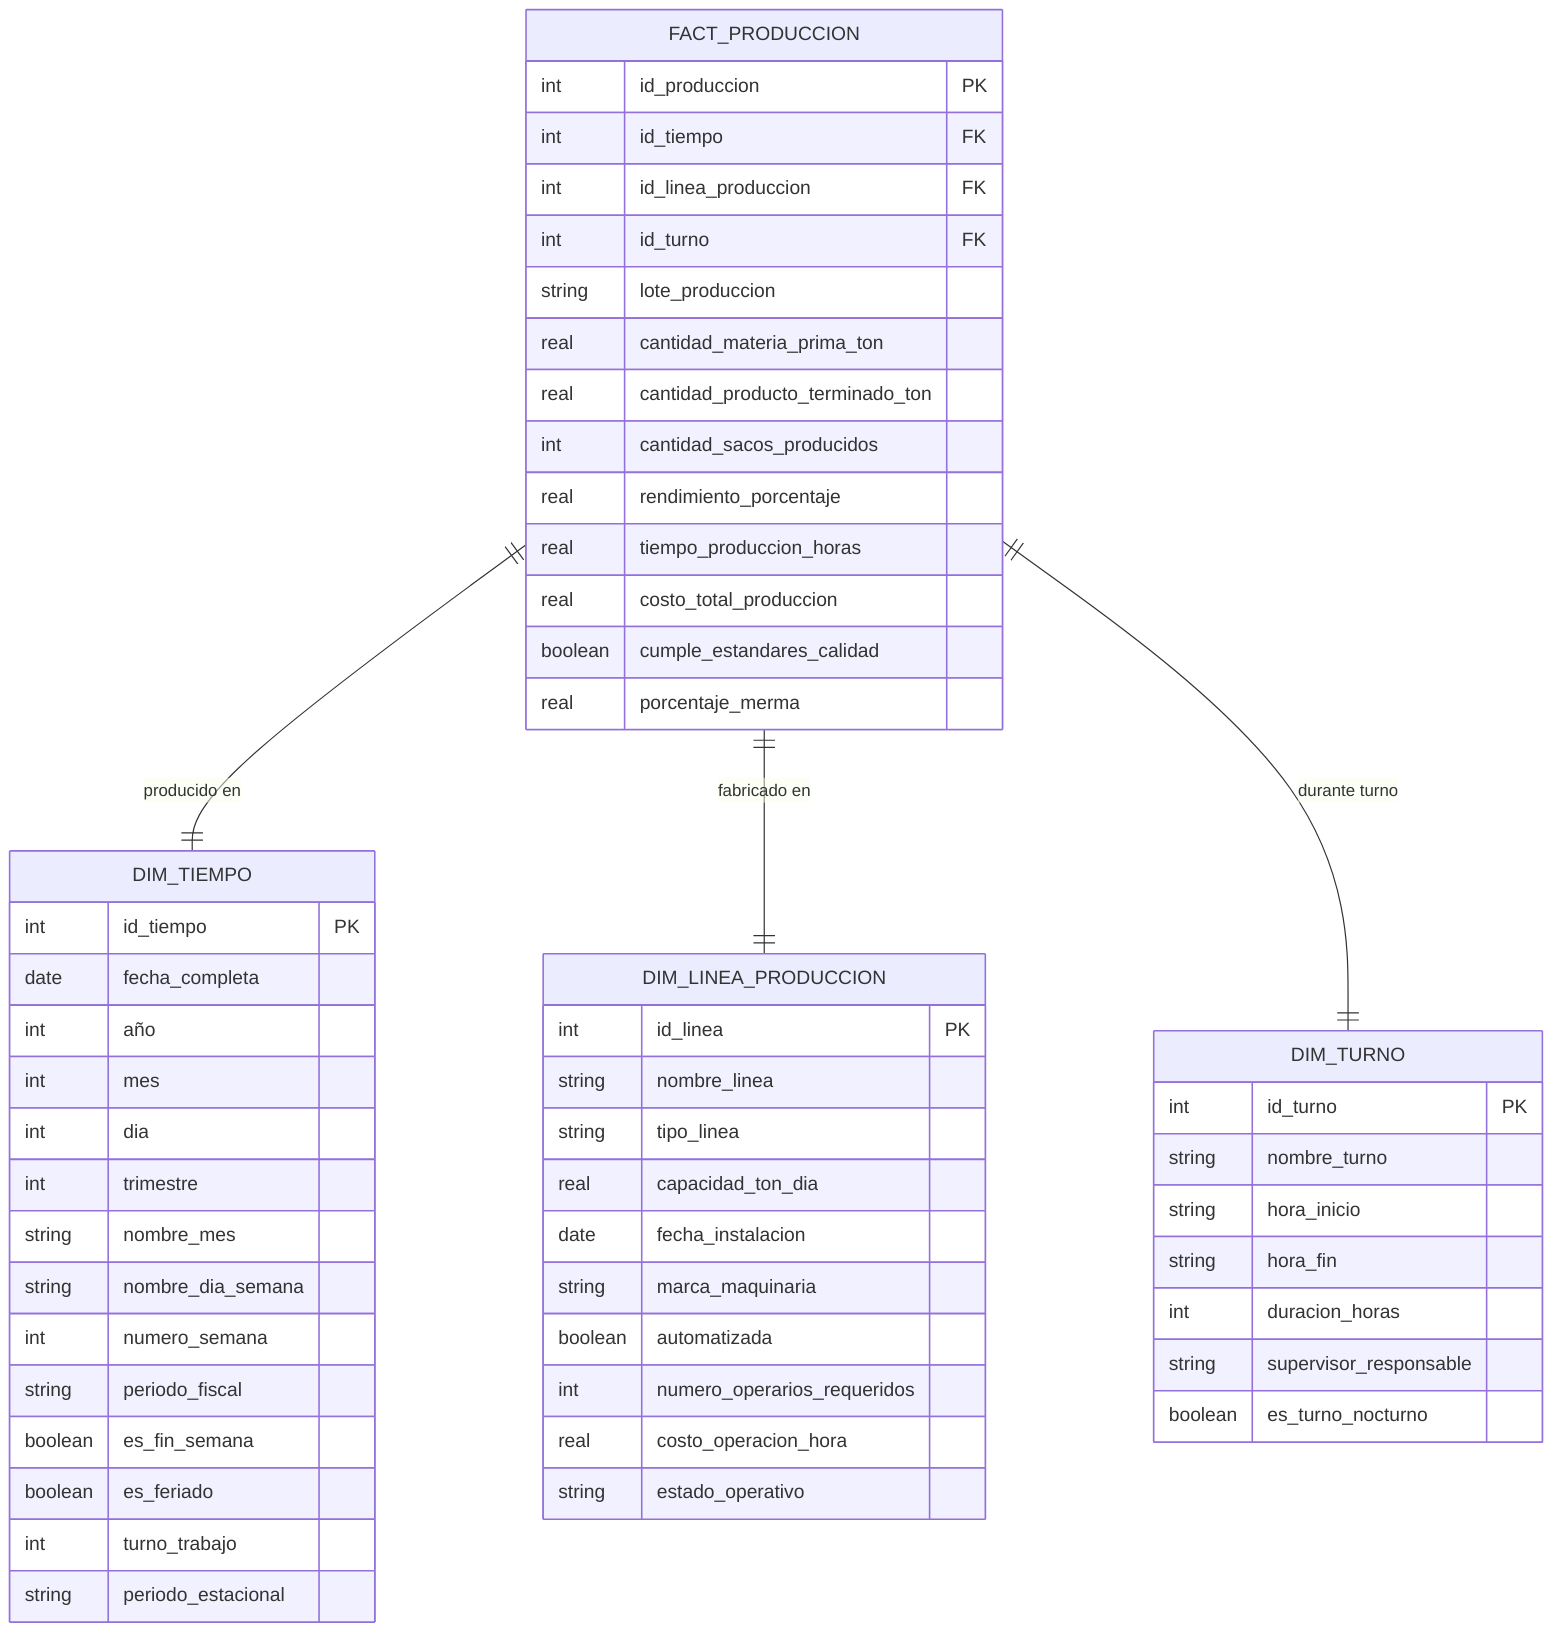 erDiagram
    DIM_TIEMPO {
        int id_tiempo PK
        date fecha_completa
        int año
        int mes
        int dia
        int trimestre
        string nombre_mes
        string nombre_dia_semana
        int numero_semana
        string periodo_fiscal
        boolean es_fin_semana
        boolean es_feriado
        int turno_trabajo
        string periodo_estacional
    }

    DIM_LINEA_PRODUCCION {
        int id_linea PK
        string nombre_linea
        string tipo_linea
        real capacidad_ton_dia
        date fecha_instalacion
        string marca_maquinaria
        boolean automatizada
        int numero_operarios_requeridos
        real costo_operacion_hora
        string estado_operativo
    }

    DIM_TURNO {
        int id_turno PK
        string nombre_turno
        string hora_inicio
        string hora_fin
        int duracion_horas
        string supervisor_responsable
        boolean es_turno_nocturno
    }

    FACT_PRODUCCION {
        int id_produccion PK
        int id_tiempo FK
        int id_linea_produccion FK
        int id_turno FK
        string lote_produccion
        real cantidad_materia_prima_ton
        real cantidad_producto_terminado_ton
        int cantidad_sacos_producidos
        real rendimiento_porcentaje
        real tiempo_produccion_horas
        real costo_total_produccion
        boolean cumple_estandares_calidad
        real porcentaje_merma
    }

    FACT_PRODUCCION ||--|| DIM_TIEMPO : "producido en"
    FACT_PRODUCCION ||--|| DIM_LINEA_PRODUCCION : "fabricado en"
    FACT_PRODUCCION ||--|| DIM_TURNO : "durante turno"